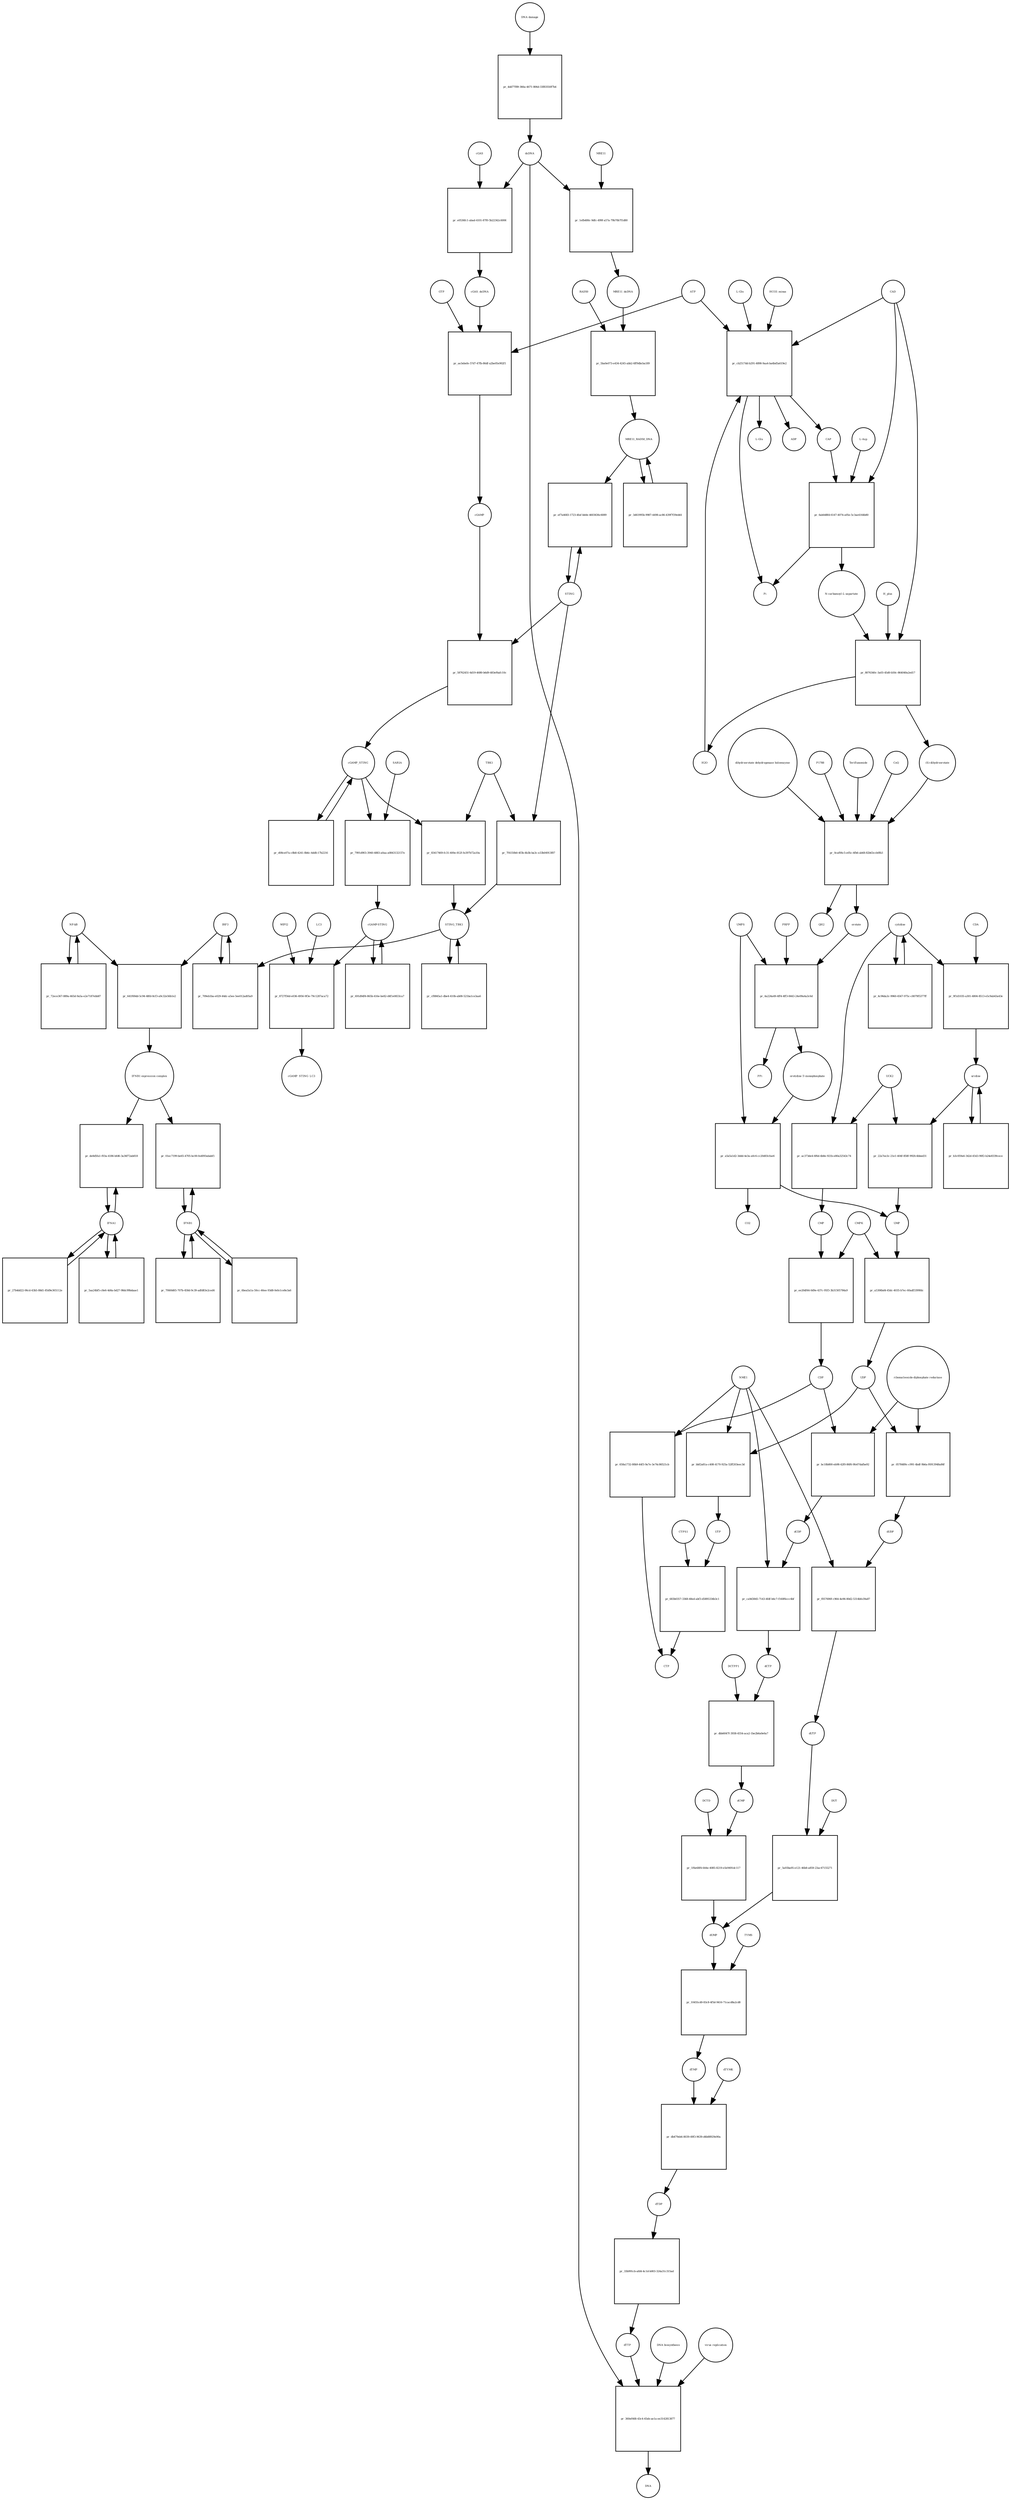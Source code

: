 strict digraph  {
"NF-kB" [annotation="urn_miriam_obo.go_GO%3A0071159", bipartite=0, cls=complex, fontsize=4, label="NF-kB", shape=circle];
"pr_641f69dd-5c94-48fd-8cf3-a9c32e56b1e2" [annotation="", bipartite=1, cls=process, fontsize=4, label="pr_641f69dd-5c94-48fd-8cf3-a9c32e56b1e2", shape=square];
"IFNB1 expression complex" [annotation="", bipartite=0, cls=complex, fontsize=4, label="IFNB1 expression complex", shape=circle];
IRF3 [annotation="urn_miriam_hgnc_6118|urn_miriam_uniprot_Q14653|urn_miriam_ensembl_ENSG00000126456|urn_miriam_refseq_NM_001571|urn_miriam_hgnc.symbol_IRF3|urn_miriam_ncbigene_3661", bipartite=0, cls="macromolecule multimer", fontsize=4, label=IRF3, shape=circle];
dCDP [annotation="urn_miriam_obo.chebi_CHEBI%3A28846", bipartite=0, cls="simple chemical", fontsize=4, label=dCDP, shape=circle];
"pr_ca9d3845-7143-4fdf-b6c7-f160f6ccc4bf" [annotation="", bipartite=1, cls=process, fontsize=4, label="pr_ca9d3845-7143-4fdf-b6c7-f160f6ccc4bf", shape=square];
dCTP [annotation="urn_miriam_obo.chebi_CHEBI%3A16311", bipartite=0, cls="simple chemical", fontsize=4, label=dCTP, shape=circle];
NME1 [annotation="urn_miriam_uniprot_P15531|urn_miriam_hgnc_7849", bipartite=0, cls=macromolecule, fontsize=4, label=NME1, shape=circle];
uridine [annotation="urn_miriam_obo.chebi_CHEBI%3A16704", bipartite=0, cls="simple chemical", fontsize=4, label=uridine, shape=circle];
"pr_22a7ee3c-21e1-404f-858f-992fc4bbed31" [annotation="", bipartite=1, cls=process, fontsize=4, label="pr_22a7ee3c-21e1-404f-858f-992fc4bbed31", shape=square];
UMP [annotation="urn_miriam_obo.chebi_CHEBI%3A57865", bipartite=0, cls="simple chemical", fontsize=4, label=UMP, shape=circle];
UCK2 [annotation="urn_miriam_uniprot_Q9HA47|urn_miriam_hgnc_HGNC%3A12562", bipartite=0, cls=macromolecule, fontsize=4, label=UCK2, shape=circle];
"orotidine 5'-monophosphate" [annotation="urn_miriam_obo.chebi_CHEBI%3A15842", bipartite=0, cls="simple chemical", fontsize=4, label="orotidine 5'-monophosphate", shape=circle];
"pr_a5a5a1d2-3ddd-4e3a-a0c6-cc20d03cfae6" [annotation="", bipartite=1, cls=process, fontsize=4, label="pr_a5a5a1d2-3ddd-4e3a-a0c6-cc20d03cfae6", shape=square];
UMPS [annotation="urn_miriam_ncbigene_7372|urn_miriam_refseq_NM_000373|urn_miriam_hgnc.symbol_UMPS|urn_miriam_hgnc_12563|urn_miriam_ensembl_ENSG00000114491|urn_miriam_uniprot_P11172", bipartite=0, cls="macromolecule multimer", fontsize=4, label=UMPS, shape=circle];
CO2 [annotation="urn_miriam_obo.chebi_CHEBI%3A16526", bipartite=0, cls="simple chemical", fontsize=4, label=CO2, shape=circle];
UTP [annotation="urn_miriam_obo.chebi_CHEBI%3A15713", bipartite=0, cls="simple chemical", fontsize=4, label=UTP, shape=circle];
"pr_683b0357-3368-48ed-abf3-d5895334b3c1" [annotation="", bipartite=1, cls=process, fontsize=4, label="pr_683b0357-3368-48ed-abf3-d5895334b3c1", shape=square];
CTP [annotation="urn_miriam_obo.chebi_CHEBI%3A17677", bipartite=0, cls="simple chemical", fontsize=4, label=CTP, shape=circle];
CTPS1 [annotation="urn_miriam_hgnc_HGNC%3A2519|urn_miriam_uniprot_P17812", bipartite=0, cls=macromolecule, fontsize=4, label=CTPS1, shape=circle];
UDP [annotation="urn_miriam_obo.chebi_CHEBI%3A17659", bipartite=0, cls="simple chemical", fontsize=4, label=UDP, shape=circle];
"pr_0578489c-c991-4bdf-9b6a-f6913948a86f" [annotation="", bipartite=1, cls=process, fontsize=4, label="pr_0578489c-c991-4bdf-9b6a-f6913948a86f", shape=square];
dUDP [annotation="urn_miriam_obo.chebi_CHEBI%3A28850", bipartite=0, cls="simple chemical", fontsize=4, label=dUDP, shape=circle];
"ribonucleoside-diphosphate reductase" [annotation="urn_miriam_brenda_1.17.4.1|urn_miriam_obo.go_GO%3A0005971", bipartite=0, cls=complex, fontsize=4, label="ribonucleoside-diphosphate reductase", shape=circle];
IFNB1 [annotation="urn_miriam_ensembl_ENSG00000171855|urn_miriam_hgnc.symbol_IFNB1|urn_miriam_hgnc_5434|urn_miriam_uniprot_P01574|urn_miriam_refseq_NM_002176|urn_miriam_ncbigene_3456", bipartite=0, cls=macromolecule, fontsize=4, label=IFNB1, shape=circle];
"pr_01ec7199-be65-4705-bc00-fed093ababf1" [annotation="", bipartite=1, cls=process, fontsize=4, label="pr_01ec7199-be65-4705-bc00-fed093ababf1", shape=square];
"pr_a5306bd4-45dc-4035-b7ec-60adf3399fdc" [annotation="", bipartite=1, cls=process, fontsize=4, label="pr_a5306bd4-45dc-4035-b7ec-60adf3399fdc", shape=square];
CMPK [annotation="urn_miriam_uniprot_P30085|urn_miriam_hgnc_HGNC%3A18170", bipartite=0, cls=macromolecule, fontsize=4, label=CMPK, shape=circle];
"cGAMP-STING" [annotation="", bipartite=0, cls=complex, fontsize=4, label="cGAMP-STING", shape=circle];
"pr_691d9df4-865b-416e-be82-d4f1e0833ca7" [annotation="", bipartite=1, cls=process, fontsize=4, label="pr_691d9df4-865b-416e-be82-d4f1e0833ca7", shape=square];
IFNA1 [annotation="urn_miriam_hgnc.symbol_IFNA1|urn_miriam_ncbigene_3439|urn_miriam_refseq_NM_024013|urn_miriam_uniprot_P01562|urn_miriam_hgnc_5417|urn_miriam_ensembl_ENSG00000197919", bipartite=0, cls=macromolecule, fontsize=4, label=IFNA1, shape=circle];
"pr_de8d5fa1-f03a-4186-bfd6-3a36f72ab818" [annotation="", bipartite=1, cls=process, fontsize=4, label="pr_de8d5fa1-f03a-4186-bfd6-3a36f72ab818", shape=square];
"pr_b3c059a6-342d-4543-90f2-b24e8339cece" [annotation="", bipartite=1, cls=process, fontsize=4, label="pr_b3c059a6-342d-4543-90f2-b24e8339cece", shape=square];
CDP [annotation="urn_miriam_obo.chebi_CHEBI%3A17239", bipartite=0, cls="simple chemical", fontsize=4, label=CDP, shape=circle];
"pr_bc18b800-eb98-42f0-86f6-9fe07dafbe92" [annotation="", bipartite=1, cls=process, fontsize=4, label="pr_bc18b800-eb98-42f0-86f6-9fe07dafbe92", shape=square];
"pr_658a1732-80b9-44f3-9a7e-3e74c86521cb" [annotation="", bipartite=1, cls=process, fontsize=4, label="pr_658a1732-80b9-44f3-9a7e-3e74c86521cb", shape=square];
dTDP [annotation="urn_miriam_obo.chebi_CHEBI%3A18075", bipartite=0, cls="simple chemical", fontsize=4, label=dTDP, shape=circle];
"pr_33b991cb-afd4-4c1d-b003-324a31c315ad" [annotation="", bipartite=1, cls=process, fontsize=4, label="pr_33b991cb-afd4-4c1d-b003-324a31c315ad", shape=square];
dTTP [annotation="urn_miriam_obo.chebi_CHEBI%3A18077", bipartite=0, cls="simple chemical", fontsize=4, label=dTTP, shape=circle];
CMP [annotation="urn_miriam_obo.chebi_CHEBI%3A17361", bipartite=0, cls="simple chemical", fontsize=4, label=CMP, shape=circle];
"pr_ee20df44-0d9e-437c-95f3-3b31505784a9" [annotation="", bipartite=1, cls=process, fontsize=4, label="pr_ee20df44-0d9e-437c-95f3-3b31505784a9", shape=square];
dUMP [annotation="urn_miriam_obo.chebi_CHEBI%3A17622", bipartite=0, cls="simple chemical", fontsize=4, label=dUMP, shape=circle];
"pr_10455cd0-83c8-4f5d-9416-71cacd8a2cd8" [annotation="", bipartite=1, cls=process, fontsize=4, label="pr_10455cd0-83c8-4f5d-9416-71cacd8a2cd8", shape=square];
dTMP [annotation="urn_miriam_obo.chebi_CHEBI%3A17013", bipartite=0, cls="simple chemical", fontsize=4, label=dTMP, shape=circle];
TYMS [annotation="urn_miriam_uniprot_P04818|urn_miriam_hgnc_HGNC%3A12441", bipartite=0, cls=macromolecule, fontsize=4, label=TYMS, shape=circle];
dsDNA [annotation="urn_miriam_obo.chebi_CHEBI%3A75909", bipartite=0, cls="simple chemical", fontsize=4, label=dsDNA, shape=circle];
"pr_360ef468-43c4-45eb-ae1a-ee3142813877" [annotation="", bipartite=1, cls=process, fontsize=4, label="pr_360ef468-43c4-45eb-ae1a-ee3142813877", shape=square];
DNA [annotation="", bipartite=0, cls="nucleic acid feature", fontsize=4, label=DNA, shape=circle];
"DNA biosynthesis" [annotation="urn_miriam_obo.go_GO%3A0071897", bipartite=0, cls=phenotype, fontsize=4, label="DNA biosynthesis", shape=circle];
"virus replication" [annotation="urn_miriam_obo.go_GO%3A0019079", bipartite=0, cls=phenotype, fontsize=4, label="virus replication", shape=circle];
MRE11_RAD50_DNA [annotation="", bipartite=0, cls=complex, fontsize=4, label=MRE11_RAD50_DNA, shape=circle];
"pr_3d61995b-9987-4498-ac86-439f7f39ebfd" [annotation="", bipartite=1, cls=process, fontsize=4, label="pr_3d61995b-9987-4498-ac86-439f7f39ebfd", shape=square];
"pr_dbb6047f-3938-4554-aca2-1be2b6a0e6a7" [annotation="", bipartite=1, cls=process, fontsize=4, label="pr_dbb6047f-3938-4554-aca2-1be2b6a0e6a7", shape=square];
dCMP [annotation="urn_miriam_obo.chebi_CHEBI%3A15918", bipartite=0, cls="simple chemical", fontsize=4, label=dCMP, shape=circle];
DCTPP1 [annotation="urn_miriam_uniprot_Q9H773|urn_miriam_hgnc_HGNC%3A28777", bipartite=0, cls=macromolecule, fontsize=4, label=DCTPP1, shape=circle];
"pr_6bea5a1a-50cc-46ee-93d8-0efe1ce8e3a6" [annotation="", bipartite=1, cls=process, fontsize=4, label="pr_6bea5a1a-50cc-46ee-93d8-0efe1ce8e3a6", shape=square];
"pr_7f460d65-707b-458d-9c39-adfd83e2ced4" [annotation="", bipartite=1, cls=process, fontsize=4, label="pr_7f460d65-707b-458d-9c39-adfd83e2ced4", shape=square];
ATP [annotation="urn_miriam_obo.chebi_CHEBI%3A15422", bipartite=0, cls="simple chemical", fontsize=4, label=ATP, shape=circle];
"pr_ae3ebefe-57d7-47fb-86df-a2be05e902f1" [annotation="", bipartite=1, cls=process, fontsize=4, label="pr_ae3ebefe-57d7-47fb-86df-a2be05e902f1", shape=square];
GTP [annotation="urn_miriam_obo.chebi_CHEBI%3A15996", bipartite=0, cls="simple chemical", fontsize=4, label=GTP, shape=circle];
cGAMP [annotation="urn_miriam_obo.chebi_CHEBI%3A75947", bipartite=0, cls="simple chemical", fontsize=4, label=cGAMP, shape=circle];
cGAS_dsDNA [annotation=urn_miriam_pubmed_28363908, bipartite=0, cls=complex, fontsize=4, label=cGAS_dsDNA, shape=circle];
cytidine [annotation="urn_miriam_obo.chebi_CHEBI%3A17562", bipartite=0, cls="simple chemical", fontsize=4, label=cytidine, shape=circle];
"pr_ac373de4-6f6d-4b8e-921b-e80a32543c74" [annotation="", bipartite=1, cls=process, fontsize=4, label="pr_ac373de4-6f6d-4b8e-921b-e80a32543c74", shape=square];
"pr_58762451-6d19-4680-b6d9-483ef6afc10c" [annotation="", bipartite=1, cls=process, fontsize=4, label="pr_58762451-6d19-4680-b6d9-483ef6afc10c", shape=square];
STING [annotation=urn_miriam_uniprot_Q86WV6, bipartite=0, cls="macromolecule multimer", fontsize=4, label=STING, shape=circle];
cGAMP_STING [annotation="urn_miriam_obo.go_GO%3A1990231", bipartite=0, cls=complex, fontsize=4, label=cGAMP_STING, shape=circle];
"L-Gln" [annotation="urn_miriam_obo.chebi_CHEBI%3A18050", bipartite=0, cls="simple chemical", fontsize=4, label="L-Gln", shape=circle];
"pr_cb2517dd-b291-4898-9aa4-ba4bd5a619e2" [annotation="", bipartite=1, cls=process, fontsize=4, label="pr_cb2517dd-b291-4898-9aa4-ba4bd5a619e2", shape=square];
CAP [annotation="urn_miriam_obo.chebi_CHEBI%3A17672", bipartite=0, cls="simple chemical", fontsize=4, label=CAP, shape=circle];
CAD [annotation="urn_miriam_refseq_NM_001306079|urn_miriam_hgnc_1424|urn_miriam_hgnc.symbol_CAD|urn_miriam_uniprot_P27708|urn_miriam_ncbigene_790|urn_miriam_ensembl_ENSG00000084774", bipartite=0, cls=macromolecule, fontsize=4, label=CAD, shape=circle];
HCO3_minus [annotation="urn_miriam_obo.chebi_CHEBI%3A17544", bipartite=0, cls="simple chemical", fontsize=4, label=HCO3_minus, shape=circle];
H2O [annotation="urn_miriam_obo.chebi_CHEBI%3A15377", bipartite=0, cls="simple chemical", fontsize=4, label=H2O, shape=circle];
"L-Glu" [annotation="urn_miriam_obo.chebi_CHEBI%3A16015", bipartite=0, cls="simple chemical", fontsize=4, label="L-Glu", shape=circle];
ADP [annotation="urn_miriam_obo.chebi_CHEBI%3A16761", bipartite=0, cls="simple chemical", fontsize=4, label=ADP, shape=circle];
Pi [annotation="urn_miriam_obo.chebi_CHEBI%3A18367", bipartite=0, cls="simple chemical", fontsize=4, label=Pi, shape=circle];
"pr_bbf2a81a-c408-4170-925a-52ff203eec3d" [annotation="", bipartite=1, cls=process, fontsize=4, label="pr_bbf2a81a-c408-4170-925a-52ff203eec3d", shape=square];
"N-carbamoyl-L-aspartate" [annotation="urn_miriam_obo.chebi_CHEBI%3A32814", bipartite=0, cls="simple chemical", fontsize=4, label="N-carbamoyl-L-aspartate", shape=circle];
"pr_8076340c-3a03-45d0-b50c-864040a2ed17" [annotation="", bipartite=1, cls=process, fontsize=4, label="pr_8076340c-3a03-45d0-b50c-864040a2ed17", shape=square];
"(S)-dihydroorotate" [annotation="urn_miriam_obo.chebi_CHEBI%3A30864", bipartite=0, cls="simple chemical", fontsize=4, label="(S)-dihydroorotate", shape=circle];
H_plus [annotation="urn_miriam_obo.chebi_CHEBI%3A15378", bipartite=0, cls="simple chemical", fontsize=4, label=H_plus, shape=circle];
"pr_72ece367-889a-465d-9a5a-e2e7187ebb87" [annotation="", bipartite=1, cls=process, fontsize=4, label="pr_72ece367-889a-465d-9a5a-e2e7187ebb87", shape=square];
"pr_5aa24bf5-c8e6-4d4a-bd27-98dc99bdaae1" [annotation="", bipartite=1, cls=process, fontsize=4, label="pr_5aa24bf5-c8e6-4d4a-bd27-98dc99bdaae1", shape=square];
TBK1 [annotation="urn_miriam_hgnc.symbol_TBK1|urn_miriam_ensembl_ENSG00000183735|urn_miriam_uniprot_Q9UHD2|urn_miriam_refseq_NM_013254|urn_miriam_hgnc_11584|urn_miriam_ncbigene_29110", bipartite=0, cls=macromolecule, fontsize=4, label=TBK1, shape=circle];
"pr_83417469-fc31-400e-812f-fe397b72a10a" [annotation="", bipartite=1, cls=process, fontsize=4, label="pr_83417469-fc31-400e-812f-fe397b72a10a", shape=square];
STING_TBK1 [annotation=urn_miriam_pubmed_30842653, bipartite=0, cls=complex, fontsize=4, label=STING_TBK1, shape=circle];
"pr_ef7a4683-1723-4faf-bb0e-4603636c6089" [annotation="", bipartite=1, cls=process, fontsize=4, label="pr_ef7a4683-1723-4faf-bb0e-4603636c6089", shape=square];
"pr_27b4dd22-06cd-43b5-88d1-85d9e365112e" [annotation="", bipartite=1, cls=process, fontsize=4, label="pr_27b4dd22-06cd-43b5-88d1-85d9e365112e", shape=square];
"pr_e0536fc1-abad-4101-87f0-5b22342c6006" [annotation="", bipartite=1, cls=process, fontsize=4, label="pr_e0536fc1-abad-4101-87f0-5b22342c6006", shape=square];
cGAS [annotation="urn_miriam_ensembl_ENSG00000164430|urn_miriam_hgnc_21367|urn_miriam_ncbigene_115004|urn_miriam_uniprot_Q8N884|urn_miriam_hgnc.symbol_CGAS|urn_miriam_refseq_NM_138441", bipartite=0, cls=macromolecule, fontsize=4, label=cGAS, shape=circle];
"pr_cf8845a1-dbe4-410b-ab08-521ba1ce3aa6" [annotation="", bipartite=1, cls=process, fontsize=4, label="pr_cf8845a1-dbe4-410b-ab08-521ba1ce3aa6", shape=square];
orotate [annotation="urn_miriam_obo.chebi_CHEBI%3A30839", bipartite=0, cls="simple chemical", fontsize=4, label=orotate, shape=circle];
"pr_4a224a49-4ff4-4ff3-8443-24e09a4a3c6d" [annotation="", bipartite=1, cls=process, fontsize=4, label="pr_4a224a49-4ff4-4ff3-8443-24e09a4a3c6d", shape=square];
PRPP [annotation="urn_miriam_obo.chebi_CHEBI%3A17111", bipartite=0, cls="simple chemical", fontsize=4, label=PRPP, shape=circle];
PPi [annotation="urn_miriam_obo.chebi_CHEBI%3A18361", bipartite=0, cls="simple chemical", fontsize=4, label=PPi, shape=circle];
"pr_4c96da3c-9960-4567-975c-c8079f5377ff" [annotation="", bipartite=1, cls=process, fontsize=4, label="pr_4c96da3c-9960-4567-975c-c8079f5377ff", shape=square];
"pr_709eb1ba-e029-44dc-a5ee-5ee012ad05a9" [annotation="", bipartite=1, cls=process, fontsize=4, label="pr_709eb1ba-e029-44dc-a5ee-5ee012ad05a9", shape=square];
"pr_d08ce07a-c8b8-4241-8b6c-4ddfc17b2216" [annotation="", bipartite=1, cls=process, fontsize=4, label="pr_d08ce07a-c8b8-4241-8b6c-4ddfc17b2216", shape=square];
RAD50 [annotation="urn_miriam_ncbigene_10111|urn_miriam_refseq_NM_005732|urn_miriam_uniprot_Q92878|urn_miriam_hgnc.symbol_RAD50|urn_miriam_ensembl_ENSG00000113522|urn_miriam_hgnc_9816", bipartite=0, cls="macromolecule multimer", fontsize=4, label=RAD50, shape=circle];
"pr_5ba0e073-e434-4245-abb2-6ff9dbcba189" [annotation="", bipartite=1, cls=process, fontsize=4, label="pr_5ba0e073-e434-4245-abb2-6ff9dbcba189", shape=square];
MRE11_dsDNA [annotation="urn_miriam_obo.go_GO%3A0003690", bipartite=0, cls=complex, fontsize=4, label=MRE11_dsDNA, shape=circle];
"pr_0caf06c5-e05c-4fb6-ab68-82b63ccb0fb3" [annotation="", bipartite=1, cls=process, fontsize=4, label="pr_0caf06c5-e05c-4fb6-ab68-82b63ccb0fb3", shape=square];
"dihydroorotate dehydrogenase holoenzyme" [annotation="urn_miriam_ncbigene_1723|urn_miriam_hgnc_HGNC%3A2867|urn_miriam_hgnc.symbol_DHODH", bipartite=0, cls="simple chemical", fontsize=4, label="dihydroorotate dehydrogenase holoenzyme", shape=circle];
P1788 [annotation=urn_miriam_pubmed_31740051, bipartite=0, cls="simple chemical", fontsize=4, label=P1788, shape=circle];
Teriflunomide [annotation=urn_miriam_drugbank_DB08880, bipartite=0, cls="simple chemical", fontsize=4, label=Teriflunomide, shape=circle];
CoQ [annotation="urn_miriam_obo.chebi_CHEBI%3A16389", bipartite=0, cls="simple chemical", fontsize=4, label=CoQ, shape=circle];
QH2 [annotation="urn_miriam_obo.chebi_CHEBI%3A17976", bipartite=0, cls="simple chemical", fontsize=4, label=QH2, shape=circle];
"pr_f057690f-c964-4e96-80d2-5314bfe39a87" [annotation="", bipartite=1, cls=process, fontsize=4, label="pr_f057690f-c964-4e96-80d2-5314bfe39a87", shape=square];
dUTP [annotation="urn_miriam_obo.chebi_CHEBI%3A17625", bipartite=0, cls="simple chemical", fontsize=4, label=dUTP, shape=circle];
"pr_9f1d1035-a301-4804-8513-e5c9ab43a43e" [annotation="", bipartite=1, cls=process, fontsize=4, label="pr_9f1d1035-a301-4804-8513-e5c9ab43a43e", shape=square];
CDA [annotation="urn_miriam_uniprot_P32320|urn_miriam_ncbigene_978|urn_miriam_refseq_NM_001785|urn_miriam_ensembl_ENSG00000158825|urn_miriam_hgnc.symbol_CDA|urn_miriam_hgnc_1712", bipartite=0, cls=macromolecule, fontsize=4, label=CDA, shape=circle];
"pr_5a93ba95-e121-46b8-a859-23ac47155271" [annotation="", bipartite=1, cls=process, fontsize=4, label="pr_5a93ba95-e121-46b8-a859-23ac47155271", shape=square];
DUT [annotation="urn_miriam_hgnc_HGNC%3A3078|urn_miriam_uniprot_P33316", bipartite=0, cls=macromolecule, fontsize=4, label=DUT, shape=circle];
"pr_8727f56d-e036-4956-9f3e-79c1287aca72" [annotation="", bipartite=1, cls=process, fontsize=4, label="pr_8727f56d-e036-4956-9f3e-79c1287aca72", shape=square];
LC3 [annotation="", bipartite=0, cls=macromolecule, fontsize=4, label=LC3, shape=circle];
cGAMP_STING_LC3 [annotation="", bipartite=0, cls=complex, fontsize=4, label=cGAMP_STING_LC3, shape=circle];
WIPI2 [annotation="urn_miriam_refseq_NM_015610|urn_miriam_hgnc_32225|urn_miriam_hgnc.symbol_WIPI2|urn_miriam_ensembl_ENSG00000157954|urn_miriam_ncbigene_26100|urn_miriam_uniprot_Q9Y4P8", bipartite=0, cls=macromolecule, fontsize=4, label=WIPI2, shape=circle];
"pr_6ab0d8fd-6147-4074-a05e-5c3ae4164b80" [annotation="", bipartite=1, cls=process, fontsize=4, label="pr_6ab0d8fd-6147-4074-a05e-5c3ae4164b80", shape=square];
"L-Asp" [annotation="urn_miriam_obo.chebi_CHEBI%3A29991", bipartite=0, cls="simple chemical", fontsize=4, label="L-Asp", shape=circle];
"pr_1efb480c-9dfc-499f-a57a-79b70b7f1d80" [annotation="", bipartite=1, cls=process, fontsize=4, label="pr_1efb480c-9dfc-499f-a57a-79b70b7f1d80", shape=square];
MRE11 [annotation="urn_miriam_hgnc.symbol_MRE11|urn_miriam_ncbigene_4361|urn_miriam_uniprot_P49959|urn_miriam_ensembl_ENSG00000020922|urn_miriam_refseq_NM_005591|urn_miriam_hgnc_7230", bipartite=0, cls="macromolecule multimer", fontsize=4, label=MRE11, shape=circle];
"pr_db479eb6-8039-49f3-9639-d4b88929e90a" [annotation="", bipartite=1, cls=process, fontsize=4, label="pr_db479eb6-8039-49f3-9639-d4b88929e90a", shape=square];
dTYMK [annotation="urn_miriam_uniprot_P23919|urn_miriam_hgnc_HGNC%3A3061", bipartite=0, cls=macromolecule, fontsize=4, label=dTYMK, shape=circle];
"pr_7991d903-3940-4883-a0aa-a0843132157e" [annotation="", bipartite=1, cls=process, fontsize=4, label="pr_7991d903-3940-4883-a0aa-a0843132157e", shape=square];
SAR1A [annotation="urn_miriam_uniprot_Q9NR31|urn_miriam_ensembl_ENSG00000079332|urn_miriam_hgnc_10534|urn_miriam_hgnc.symbol_SAR1A|urn_miriam_refseq_NM_001142648|urn_miriam_ncbigene_56681", bipartite=0, cls=macromolecule, fontsize=4, label=SAR1A, shape=circle];
"pr_7f4150b0-4f3b-4b3b-ba3c-e33b04913f87" [annotation="", bipartite=1, cls=process, fontsize=4, label="pr_7f4150b0-4f3b-4b3b-ba3c-e33b04913f87", shape=square];
"pr_4dd77f89-366a-4671-806d-33f83550f7b4" [annotation="", bipartite=1, cls=process, fontsize=4, label="pr_4dd77f89-366a-4671-806d-33f83550f7b4", shape=square];
"DNA damage" [annotation="", bipartite=0, cls=phenotype, fontsize=4, label="DNA damage", shape=circle];
"pr_1f6e68f4-644e-4085-8219-e5e9491dc117" [annotation="", bipartite=1, cls=process, fontsize=4, label="pr_1f6e68f4-644e-4085-8219-e5e9491dc117", shape=square];
DCTD [annotation="urn_miriam_uniprot_P32321|urn_miriam_hgnc_HGNC%3A2710", bipartite=0, cls=macromolecule, fontsize=4, label=DCTD, shape=circle];
"NF-kB" -> "pr_641f69dd-5c94-48fd-8cf3-a9c32e56b1e2"  [annotation="", interaction_type=consumption];
"NF-kB" -> "pr_72ece367-889a-465d-9a5a-e2e7187ebb87"  [annotation="", interaction_type=consumption];
"pr_641f69dd-5c94-48fd-8cf3-a9c32e56b1e2" -> "IFNB1 expression complex"  [annotation="", interaction_type=production];
"IFNB1 expression complex" -> "pr_01ec7199-be65-4705-bc00-fed093ababf1"  [annotation=urn_miriam_pubmed_20610653, interaction_type=stimulation];
"IFNB1 expression complex" -> "pr_de8d5fa1-f03a-4186-bfd6-3a36f72ab818"  [annotation=urn_miriam_pubmed_16979567, interaction_type=stimulation];
IRF3 -> "pr_641f69dd-5c94-48fd-8cf3-a9c32e56b1e2"  [annotation="", interaction_type=consumption];
IRF3 -> "pr_709eb1ba-e029-44dc-a5ee-5ee012ad05a9"  [annotation="", interaction_type=consumption];
dCDP -> "pr_ca9d3845-7143-4fdf-b6c7-f160f6ccc4bf"  [annotation="", interaction_type=consumption];
"pr_ca9d3845-7143-4fdf-b6c7-f160f6ccc4bf" -> dCTP  [annotation="", interaction_type=production];
dCTP -> "pr_dbb6047f-3938-4554-aca2-1be2b6a0e6a7"  [annotation="", interaction_type=consumption];
NME1 -> "pr_ca9d3845-7143-4fdf-b6c7-f160f6ccc4bf"  [annotation=urn_miriam_pubmed_17827303, interaction_type=catalysis];
NME1 -> "pr_658a1732-80b9-44f3-9a7e-3e74c86521cb"  [annotation=urn_miriam_pubmed_28458037, interaction_type=catalysis];
NME1 -> "pr_bbf2a81a-c408-4170-925a-52ff203eec3d"  [annotation=urn_miriam_pubmed_28458037, interaction_type=catalysis];
NME1 -> "pr_f057690f-c964-4e96-80d2-5314bfe39a87"  [annotation=urn_miriam_pubmed_17827303, interaction_type=catalysis];
uridine -> "pr_22a7ee3c-21e1-404f-858f-992fc4bbed31"  [annotation="", interaction_type=consumption];
uridine -> "pr_b3c059a6-342d-4543-90f2-b24e8339cece"  [annotation="", interaction_type=consumption];
"pr_22a7ee3c-21e1-404f-858f-992fc4bbed31" -> UMP  [annotation="", interaction_type=production];
UMP -> "pr_a5306bd4-45dc-4035-b7ec-60adf3399fdc"  [annotation="", interaction_type=consumption];
UCK2 -> "pr_22a7ee3c-21e1-404f-858f-992fc4bbed31"  [annotation=urn_miriam_pubmed_15130468, interaction_type=catalysis];
UCK2 -> "pr_ac373de4-6f6d-4b8e-921b-e80a32543c74"  [annotation=urn_miriam_pubmed_15130468, interaction_type=catalysis];
"orotidine 5'-monophosphate" -> "pr_a5a5a1d2-3ddd-4e3a-a0c6-cc20d03cfae6"  [annotation="", interaction_type=consumption];
"pr_a5a5a1d2-3ddd-4e3a-a0c6-cc20d03cfae6" -> UMP  [annotation="", interaction_type=production];
"pr_a5a5a1d2-3ddd-4e3a-a0c6-cc20d03cfae6" -> CO2  [annotation="", interaction_type=production];
UMPS -> "pr_a5a5a1d2-3ddd-4e3a-a0c6-cc20d03cfae6"  [annotation=urn_miriam_reactome_REACT_1698, interaction_type=catalysis];
UMPS -> "pr_4a224a49-4ff4-4ff3-8443-24e09a4a3c6d"  [annotation=urn_miriam_reactome_REACT_1698, interaction_type=catalysis];
UTP -> "pr_683b0357-3368-48ed-abf3-d5895334b3c1"  [annotation="", interaction_type=consumption];
"pr_683b0357-3368-48ed-abf3-d5895334b3c1" -> CTP  [annotation="", interaction_type=production];
CTPS1 -> "pr_683b0357-3368-48ed-abf3-d5895334b3c1"  [annotation=urn_miriam_pubmed_5411547, interaction_type=catalysis];
UDP -> "pr_0578489c-c991-4bdf-9b6a-f6913948a86f"  [annotation="", interaction_type=consumption];
UDP -> "pr_bbf2a81a-c408-4170-925a-52ff203eec3d"  [annotation="", interaction_type=consumption];
"pr_0578489c-c991-4bdf-9b6a-f6913948a86f" -> dUDP  [annotation="", interaction_type=production];
dUDP -> "pr_f057690f-c964-4e96-80d2-5314bfe39a87"  [annotation="", interaction_type=consumption];
"ribonucleoside-diphosphate reductase" -> "pr_0578489c-c991-4bdf-9b6a-f6913948a86f"  [annotation=urn_miriam_pubmed_24809024, interaction_type=catalysis];
"ribonucleoside-diphosphate reductase" -> "pr_bc18b800-eb98-42f0-86f6-9fe07dafbe92"  [annotation=urn_miriam_pubmed_24809024, interaction_type=catalysis];
IFNB1 -> "pr_01ec7199-be65-4705-bc00-fed093ababf1"  [annotation="", interaction_type=consumption];
IFNB1 -> "pr_6bea5a1a-50cc-46ee-93d8-0efe1ce8e3a6"  [annotation="", interaction_type=consumption];
IFNB1 -> "pr_7f460d65-707b-458d-9c39-adfd83e2ced4"  [annotation="", interaction_type=consumption];
"pr_01ec7199-be65-4705-bc00-fed093ababf1" -> IFNB1  [annotation="", interaction_type=production];
"pr_a5306bd4-45dc-4035-b7ec-60adf3399fdc" -> UDP  [annotation="", interaction_type=production];
CMPK -> "pr_a5306bd4-45dc-4035-b7ec-60adf3399fdc"  [annotation=urn_miriam_pubmed_10462544, interaction_type=catalysis];
CMPK -> "pr_ee20df44-0d9e-437c-95f3-3b31505784a9"  [annotation=urn_miriam_pubmed_10462544, interaction_type=catalysis];
"cGAMP-STING" -> "pr_691d9df4-865b-416e-be82-d4f1e0833ca7"  [annotation="", interaction_type=consumption];
"cGAMP-STING" -> "pr_8727f56d-e036-4956-9f3e-79c1287aca72"  [annotation="", interaction_type=consumption];
"pr_691d9df4-865b-416e-be82-d4f1e0833ca7" -> "cGAMP-STING"  [annotation="", interaction_type=production];
IFNA1 -> "pr_de8d5fa1-f03a-4186-bfd6-3a36f72ab818"  [annotation="", interaction_type=consumption];
IFNA1 -> "pr_5aa24bf5-c8e6-4d4a-bd27-98dc99bdaae1"  [annotation="", interaction_type=consumption];
IFNA1 -> "pr_27b4dd22-06cd-43b5-88d1-85d9e365112e"  [annotation="", interaction_type=consumption];
"pr_de8d5fa1-f03a-4186-bfd6-3a36f72ab818" -> IFNA1  [annotation="", interaction_type=production];
"pr_b3c059a6-342d-4543-90f2-b24e8339cece" -> uridine  [annotation="", interaction_type=production];
CDP -> "pr_bc18b800-eb98-42f0-86f6-9fe07dafbe92"  [annotation="", interaction_type=consumption];
CDP -> "pr_658a1732-80b9-44f3-9a7e-3e74c86521cb"  [annotation="", interaction_type=consumption];
"pr_bc18b800-eb98-42f0-86f6-9fe07dafbe92" -> dCDP  [annotation="", interaction_type=production];
"pr_658a1732-80b9-44f3-9a7e-3e74c86521cb" -> CTP  [annotation="", interaction_type=production];
dTDP -> "pr_33b991cb-afd4-4c1d-b003-324a31c315ad"  [annotation="", interaction_type=consumption];
"pr_33b991cb-afd4-4c1d-b003-324a31c315ad" -> dTTP  [annotation="", interaction_type=production];
dTTP -> "pr_360ef468-43c4-45eb-ae1a-ee3142813877"  [annotation="", interaction_type=consumption];
CMP -> "pr_ee20df44-0d9e-437c-95f3-3b31505784a9"  [annotation="", interaction_type=consumption];
"pr_ee20df44-0d9e-437c-95f3-3b31505784a9" -> CDP  [annotation="", interaction_type=production];
dUMP -> "pr_10455cd0-83c8-4f5d-9416-71cacd8a2cd8"  [annotation="", interaction_type=consumption];
"pr_10455cd0-83c8-4f5d-9416-71cacd8a2cd8" -> dTMP  [annotation="", interaction_type=production];
dTMP -> "pr_db479eb6-8039-49f3-9639-d4b88929e90a"  [annotation="", interaction_type=consumption];
TYMS -> "pr_10455cd0-83c8-4f5d-9416-71cacd8a2cd8"  [annotation=urn_miriam_pubmed_3099389, interaction_type=catalysis];
dsDNA -> "pr_360ef468-43c4-45eb-ae1a-ee3142813877"  [annotation="", interaction_type=consumption];
dsDNA -> "pr_e0536fc1-abad-4101-87f0-5b22342c6006"  [annotation="", interaction_type=consumption];
dsDNA -> "pr_1efb480c-9dfc-499f-a57a-79b70b7f1d80"  [annotation="", interaction_type=consumption];
"pr_360ef468-43c4-45eb-ae1a-ee3142813877" -> DNA  [annotation="", interaction_type=production];
"DNA biosynthesis" -> "pr_360ef468-43c4-45eb-ae1a-ee3142813877"  [annotation="", interaction_type=catalysis];
"virus replication" -> "pr_360ef468-43c4-45eb-ae1a-ee3142813877"  [annotation="", interaction_type=inhibition];
MRE11_RAD50_DNA -> "pr_3d61995b-9987-4498-ac86-439f7f39ebfd"  [annotation="", interaction_type=consumption];
MRE11_RAD50_DNA -> "pr_ef7a4683-1723-4faf-bb0e-4603636c6089"  [annotation=urn_miriam_pubmed_23388631, interaction_type=catalysis];
"pr_3d61995b-9987-4498-ac86-439f7f39ebfd" -> MRE11_RAD50_DNA  [annotation="", interaction_type=production];
"pr_dbb6047f-3938-4554-aca2-1be2b6a0e6a7" -> dCMP  [annotation="", interaction_type=production];
dCMP -> "pr_1f6e68f4-644e-4085-8219-e5e9491dc117"  [annotation="", interaction_type=consumption];
DCTPP1 -> "pr_dbb6047f-3938-4554-aca2-1be2b6a0e6a7"  [annotation=urn_miriam_pubmed_13788541, interaction_type=catalysis];
"pr_6bea5a1a-50cc-46ee-93d8-0efe1ce8e3a6" -> IFNB1  [annotation="", interaction_type=production];
"pr_7f460d65-707b-458d-9c39-adfd83e2ced4" -> IFNB1  [annotation="", interaction_type=production];
ATP -> "pr_ae3ebefe-57d7-47fb-86df-a2be05e902f1"  [annotation="", interaction_type=consumption];
ATP -> "pr_cb2517dd-b291-4898-9aa4-ba4bd5a619e2"  [annotation="", interaction_type=consumption];
"pr_ae3ebefe-57d7-47fb-86df-a2be05e902f1" -> cGAMP  [annotation="", interaction_type=production];
GTP -> "pr_ae3ebefe-57d7-47fb-86df-a2be05e902f1"  [annotation="", interaction_type=consumption];
cGAMP -> "pr_58762451-6d19-4680-b6d9-483ef6afc10c"  [annotation="", interaction_type=consumption];
cGAS_dsDNA -> "pr_ae3ebefe-57d7-47fb-86df-a2be05e902f1"  [annotation=urn_miriam_pubmed_29622565, interaction_type=catalysis];
cytidine -> "pr_ac373de4-6f6d-4b8e-921b-e80a32543c74"  [annotation="", interaction_type=consumption];
cytidine -> "pr_4c96da3c-9960-4567-975c-c8079f5377ff"  [annotation="", interaction_type=consumption];
cytidine -> "pr_9f1d1035-a301-4804-8513-e5c9ab43a43e"  [annotation="", interaction_type=consumption];
"pr_ac373de4-6f6d-4b8e-921b-e80a32543c74" -> CMP  [annotation="", interaction_type=production];
"pr_58762451-6d19-4680-b6d9-483ef6afc10c" -> cGAMP_STING  [annotation="", interaction_type=production];
STING -> "pr_58762451-6d19-4680-b6d9-483ef6afc10c"  [annotation="", interaction_type=consumption];
STING -> "pr_ef7a4683-1723-4faf-bb0e-4603636c6089"  [annotation="", interaction_type=consumption];
STING -> "pr_7f4150b0-4f3b-4b3b-ba3c-e33b04913f87"  [annotation="", interaction_type=consumption];
cGAMP_STING -> "pr_83417469-fc31-400e-812f-fe397b72a10a"  [annotation="", interaction_type=consumption];
cGAMP_STING -> "pr_d08ce07a-c8b8-4241-8b6c-4ddfc17b2216"  [annotation="", interaction_type=consumption];
cGAMP_STING -> "pr_7991d903-3940-4883-a0aa-a0843132157e"  [annotation="", interaction_type=consumption];
"L-Gln" -> "pr_cb2517dd-b291-4898-9aa4-ba4bd5a619e2"  [annotation="", interaction_type=consumption];
"pr_cb2517dd-b291-4898-9aa4-ba4bd5a619e2" -> CAP  [annotation="", interaction_type=production];
"pr_cb2517dd-b291-4898-9aa4-ba4bd5a619e2" -> "L-Glu"  [annotation="", interaction_type=production];
"pr_cb2517dd-b291-4898-9aa4-ba4bd5a619e2" -> ADP  [annotation="", interaction_type=production];
"pr_cb2517dd-b291-4898-9aa4-ba4bd5a619e2" -> Pi  [annotation="", interaction_type=production];
CAP -> "pr_6ab0d8fd-6147-4074-a05e-5c3ae4164b80"  [annotation="", interaction_type=consumption];
CAD -> "pr_cb2517dd-b291-4898-9aa4-ba4bd5a619e2"  [annotation=urn_miriam_reactome_REACT_73577, interaction_type=catalysis];
CAD -> "pr_8076340c-3a03-45d0-b50c-864040a2ed17"  [annotation=urn_miriam_reactome_REACT_1698, interaction_type=catalysis];
CAD -> "pr_6ab0d8fd-6147-4074-a05e-5c3ae4164b80"  [annotation=urn_miriam_reactome_REACT_1698, interaction_type=catalysis];
HCO3_minus -> "pr_cb2517dd-b291-4898-9aa4-ba4bd5a619e2"  [annotation="", interaction_type=consumption];
H2O -> "pr_cb2517dd-b291-4898-9aa4-ba4bd5a619e2"  [annotation="", interaction_type=consumption];
"pr_bbf2a81a-c408-4170-925a-52ff203eec3d" -> UTP  [annotation="", interaction_type=production];
"N-carbamoyl-L-aspartate" -> "pr_8076340c-3a03-45d0-b50c-864040a2ed17"  [annotation="", interaction_type=consumption];
"pr_8076340c-3a03-45d0-b50c-864040a2ed17" -> "(S)-dihydroorotate"  [annotation="", interaction_type=production];
"pr_8076340c-3a03-45d0-b50c-864040a2ed17" -> H2O  [annotation="", interaction_type=production];
"(S)-dihydroorotate" -> "pr_0caf06c5-e05c-4fb6-ab68-82b63ccb0fb3"  [annotation="", interaction_type=consumption];
H_plus -> "pr_8076340c-3a03-45d0-b50c-864040a2ed17"  [annotation="", interaction_type=consumption];
"pr_72ece367-889a-465d-9a5a-e2e7187ebb87" -> "NF-kB"  [annotation="", interaction_type=production];
"pr_5aa24bf5-c8e6-4d4a-bd27-98dc99bdaae1" -> IFNA1  [annotation="", interaction_type=production];
TBK1 -> "pr_83417469-fc31-400e-812f-fe397b72a10a"  [annotation="", interaction_type=consumption];
TBK1 -> "pr_7f4150b0-4f3b-4b3b-ba3c-e33b04913f87"  [annotation="", interaction_type=consumption];
"pr_83417469-fc31-400e-812f-fe397b72a10a" -> STING_TBK1  [annotation="", interaction_type=production];
STING_TBK1 -> "pr_cf8845a1-dbe4-410b-ab08-521ba1ce3aa6"  [annotation="", interaction_type=consumption];
STING_TBK1 -> "pr_709eb1ba-e029-44dc-a5ee-5ee012ad05a9"  [annotation="urn_miriam_pubmed_22394562|urn_miriam_pubmed_25636800", interaction_type=catalysis];
"pr_ef7a4683-1723-4faf-bb0e-4603636c6089" -> STING  [annotation="", interaction_type=production];
"pr_27b4dd22-06cd-43b5-88d1-85d9e365112e" -> IFNA1  [annotation="", interaction_type=production];
"pr_e0536fc1-abad-4101-87f0-5b22342c6006" -> cGAS_dsDNA  [annotation="", interaction_type=production];
cGAS -> "pr_e0536fc1-abad-4101-87f0-5b22342c6006"  [annotation="", interaction_type=consumption];
"pr_cf8845a1-dbe4-410b-ab08-521ba1ce3aa6" -> STING_TBK1  [annotation="", interaction_type=production];
orotate -> "pr_4a224a49-4ff4-4ff3-8443-24e09a4a3c6d"  [annotation="", interaction_type=consumption];
"pr_4a224a49-4ff4-4ff3-8443-24e09a4a3c6d" -> "orotidine 5'-monophosphate"  [annotation="", interaction_type=production];
"pr_4a224a49-4ff4-4ff3-8443-24e09a4a3c6d" -> PPi  [annotation="", interaction_type=production];
PRPP -> "pr_4a224a49-4ff4-4ff3-8443-24e09a4a3c6d"  [annotation="", interaction_type=consumption];
"pr_4c96da3c-9960-4567-975c-c8079f5377ff" -> cytidine  [annotation="", interaction_type=production];
"pr_709eb1ba-e029-44dc-a5ee-5ee012ad05a9" -> IRF3  [annotation="", interaction_type=production];
"pr_d08ce07a-c8b8-4241-8b6c-4ddfc17b2216" -> cGAMP_STING  [annotation="", interaction_type=production];
RAD50 -> "pr_5ba0e073-e434-4245-abb2-6ff9dbcba189"  [annotation="", interaction_type=consumption];
"pr_5ba0e073-e434-4245-abb2-6ff9dbcba189" -> MRE11_RAD50_DNA  [annotation="", interaction_type=production];
MRE11_dsDNA -> "pr_5ba0e073-e434-4245-abb2-6ff9dbcba189"  [annotation="", interaction_type=consumption];
"pr_0caf06c5-e05c-4fb6-ab68-82b63ccb0fb3" -> orotate  [annotation="", interaction_type=production];
"pr_0caf06c5-e05c-4fb6-ab68-82b63ccb0fb3" -> QH2  [annotation="", interaction_type=production];
"dihydroorotate dehydrogenase holoenzyme" -> "pr_0caf06c5-e05c-4fb6-ab68-82b63ccb0fb3"  [annotation="urn_miriam_reactome_REACT_1698|urn_miriam_doi_10.1101%2F2020.03.11.983056", interaction_type=catalysis];
P1788 -> "pr_0caf06c5-e05c-4fb6-ab68-82b63ccb0fb3"  [annotation="urn_miriam_reactome_REACT_1698|urn_miriam_doi_10.1101%2F2020.03.11.983056", interaction_type=inhibition];
Teriflunomide -> "pr_0caf06c5-e05c-4fb6-ab68-82b63ccb0fb3"  [annotation="urn_miriam_reactome_REACT_1698|urn_miriam_doi_10.1101%2F2020.03.11.983056", interaction_type=inhibition];
CoQ -> "pr_0caf06c5-e05c-4fb6-ab68-82b63ccb0fb3"  [annotation="", interaction_type=consumption];
"pr_f057690f-c964-4e96-80d2-5314bfe39a87" -> dUTP  [annotation="", interaction_type=production];
dUTP -> "pr_5a93ba95-e121-46b8-a859-23ac47155271"  [annotation="", interaction_type=consumption];
"pr_9f1d1035-a301-4804-8513-e5c9ab43a43e" -> uridine  [annotation="", interaction_type=production];
CDA -> "pr_9f1d1035-a301-4804-8513-e5c9ab43a43e"  [annotation="urn_miriam_pubmed_7923172|urn_miriam_pubmed_15689149", interaction_type=catalysis];
"pr_5a93ba95-e121-46b8-a859-23ac47155271" -> dUMP  [annotation="", interaction_type=production];
DUT -> "pr_5a93ba95-e121-46b8-a859-23ac47155271"  [annotation=urn_miriam_pubmed_18837522, interaction_type=catalysis];
"pr_8727f56d-e036-4956-9f3e-79c1287aca72" -> cGAMP_STING_LC3  [annotation="", interaction_type=production];
LC3 -> "pr_8727f56d-e036-4956-9f3e-79c1287aca72"  [annotation="", interaction_type=consumption];
WIPI2 -> "pr_8727f56d-e036-4956-9f3e-79c1287aca72"  [annotation=urn_miriam_pubmed_30842662, interaction_type=catalysis];
"pr_6ab0d8fd-6147-4074-a05e-5c3ae4164b80" -> "N-carbamoyl-L-aspartate"  [annotation="", interaction_type=production];
"pr_6ab0d8fd-6147-4074-a05e-5c3ae4164b80" -> Pi  [annotation="", interaction_type=production];
"L-Asp" -> "pr_6ab0d8fd-6147-4074-a05e-5c3ae4164b80"  [annotation="", interaction_type=consumption];
"pr_1efb480c-9dfc-499f-a57a-79b70b7f1d80" -> MRE11_dsDNA  [annotation="", interaction_type=production];
MRE11 -> "pr_1efb480c-9dfc-499f-a57a-79b70b7f1d80"  [annotation="", interaction_type=consumption];
"pr_db479eb6-8039-49f3-9639-d4b88929e90a" -> dTDP  [annotation="", interaction_type=production];
dTYMK -> "pr_db479eb6-8039-49f3-9639-d4b88929e90a"  [annotation=urn_miriam_pubmed_8024690, interaction_type=catalysis];
"pr_7991d903-3940-4883-a0aa-a0843132157e" -> "cGAMP-STING"  [annotation="", interaction_type=production];
SAR1A -> "pr_7991d903-3940-4883-a0aa-a0843132157e"  [annotation="urn_miriam_doi_10.1038%2Fs41586-019-1006-9", interaction_type=catalysis];
"pr_7f4150b0-4f3b-4b3b-ba3c-e33b04913f87" -> STING_TBK1  [annotation="", interaction_type=production];
"pr_4dd77f89-366a-4671-806d-33f83550f7b4" -> dsDNA  [annotation="", interaction_type=production];
"DNA damage" -> "pr_4dd77f89-366a-4671-806d-33f83550f7b4"  [annotation="urn_miriam_doi_10.1016%2Fj.ejmech.2019.111855", interaction_type=stimulation];
"pr_1f6e68f4-644e-4085-8219-e5e9491dc117" -> dUMP  [annotation="", interaction_type=production];
DCTD -> "pr_1f6e68f4-644e-4085-8219-e5e9491dc117"  [annotation="urn_miriam_doi_10.1074%2Fjbc.M114.617720", interaction_type=catalysis];
}
